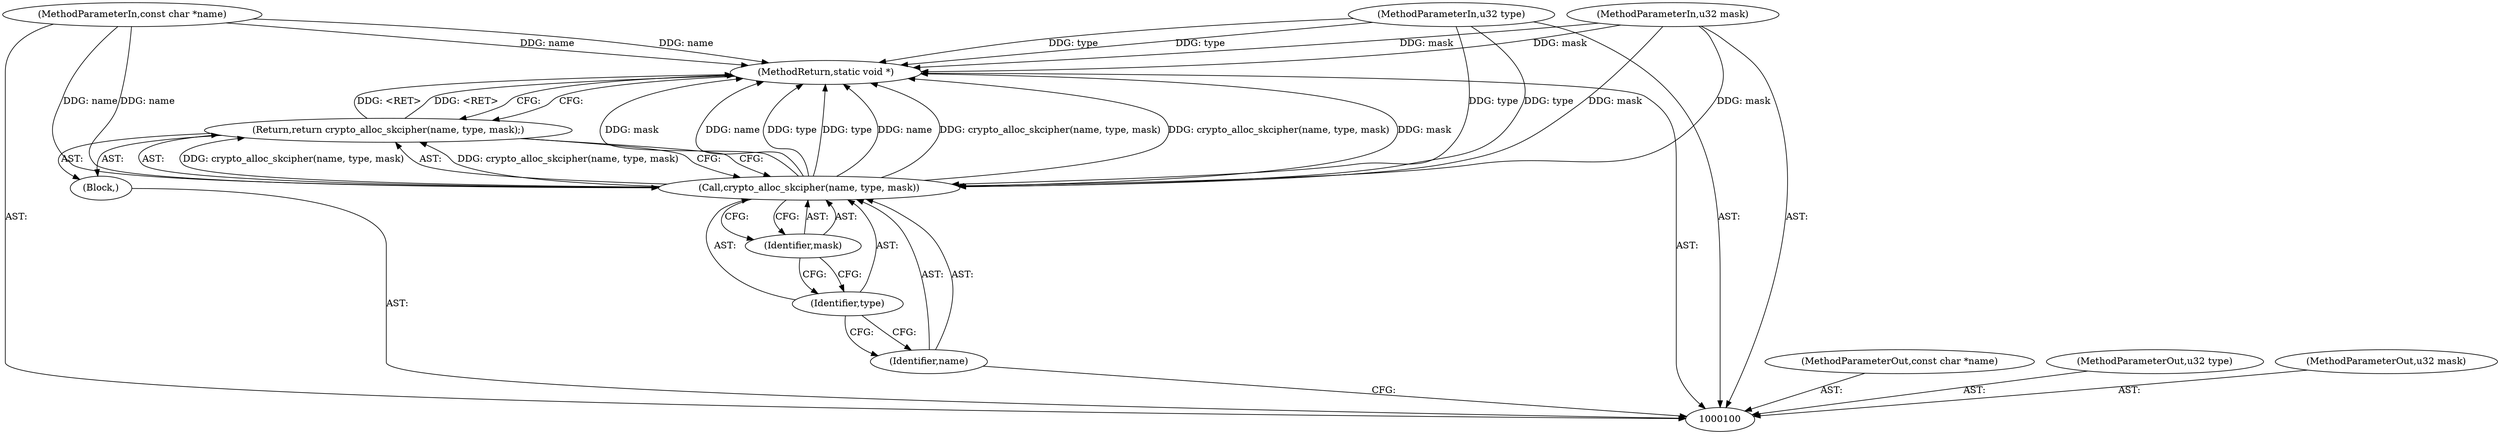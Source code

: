 digraph "1_linux_dd504589577d8e8e70f51f997ad487a4cb6c026f_0" {
"1000110" [label="(MethodReturn,static void *)"];
"1000101" [label="(MethodParameterIn,const char *name)"];
"1000122" [label="(MethodParameterOut,const char *name)"];
"1000102" [label="(MethodParameterIn,u32 type)"];
"1000123" [label="(MethodParameterOut,u32 type)"];
"1000103" [label="(MethodParameterIn,u32 mask)"];
"1000124" [label="(MethodParameterOut,u32 mask)"];
"1000104" [label="(Block,)"];
"1000105" [label="(Return,return crypto_alloc_skcipher(name, type, mask);)"];
"1000107" [label="(Identifier,name)"];
"1000108" [label="(Identifier,type)"];
"1000109" [label="(Identifier,mask)"];
"1000106" [label="(Call,crypto_alloc_skcipher(name, type, mask))"];
"1000110" -> "1000100"  [label="AST: "];
"1000110" -> "1000105"  [label="CFG: "];
"1000106" -> "1000110"  [label="DDG: type"];
"1000106" -> "1000110"  [label="DDG: name"];
"1000106" -> "1000110"  [label="DDG: crypto_alloc_skcipher(name, type, mask)"];
"1000106" -> "1000110"  [label="DDG: mask"];
"1000103" -> "1000110"  [label="DDG: mask"];
"1000102" -> "1000110"  [label="DDG: type"];
"1000101" -> "1000110"  [label="DDG: name"];
"1000105" -> "1000110"  [label="DDG: <RET>"];
"1000101" -> "1000100"  [label="AST: "];
"1000101" -> "1000110"  [label="DDG: name"];
"1000101" -> "1000106"  [label="DDG: name"];
"1000122" -> "1000100"  [label="AST: "];
"1000102" -> "1000100"  [label="AST: "];
"1000102" -> "1000110"  [label="DDG: type"];
"1000102" -> "1000106"  [label="DDG: type"];
"1000123" -> "1000100"  [label="AST: "];
"1000103" -> "1000100"  [label="AST: "];
"1000103" -> "1000110"  [label="DDG: mask"];
"1000103" -> "1000106"  [label="DDG: mask"];
"1000124" -> "1000100"  [label="AST: "];
"1000104" -> "1000100"  [label="AST: "];
"1000105" -> "1000104"  [label="AST: "];
"1000105" -> "1000104"  [label="AST: "];
"1000105" -> "1000106"  [label="CFG: "];
"1000106" -> "1000105"  [label="AST: "];
"1000110" -> "1000105"  [label="CFG: "];
"1000105" -> "1000110"  [label="DDG: <RET>"];
"1000106" -> "1000105"  [label="DDG: crypto_alloc_skcipher(name, type, mask)"];
"1000107" -> "1000106"  [label="AST: "];
"1000107" -> "1000100"  [label="CFG: "];
"1000108" -> "1000107"  [label="CFG: "];
"1000108" -> "1000106"  [label="AST: "];
"1000108" -> "1000107"  [label="CFG: "];
"1000109" -> "1000108"  [label="CFG: "];
"1000109" -> "1000106"  [label="AST: "];
"1000109" -> "1000108"  [label="CFG: "];
"1000106" -> "1000109"  [label="CFG: "];
"1000106" -> "1000105"  [label="AST: "];
"1000106" -> "1000109"  [label="CFG: "];
"1000107" -> "1000106"  [label="AST: "];
"1000108" -> "1000106"  [label="AST: "];
"1000109" -> "1000106"  [label="AST: "];
"1000105" -> "1000106"  [label="CFG: "];
"1000106" -> "1000110"  [label="DDG: type"];
"1000106" -> "1000110"  [label="DDG: name"];
"1000106" -> "1000110"  [label="DDG: crypto_alloc_skcipher(name, type, mask)"];
"1000106" -> "1000110"  [label="DDG: mask"];
"1000106" -> "1000105"  [label="DDG: crypto_alloc_skcipher(name, type, mask)"];
"1000101" -> "1000106"  [label="DDG: name"];
"1000102" -> "1000106"  [label="DDG: type"];
"1000103" -> "1000106"  [label="DDG: mask"];
}
